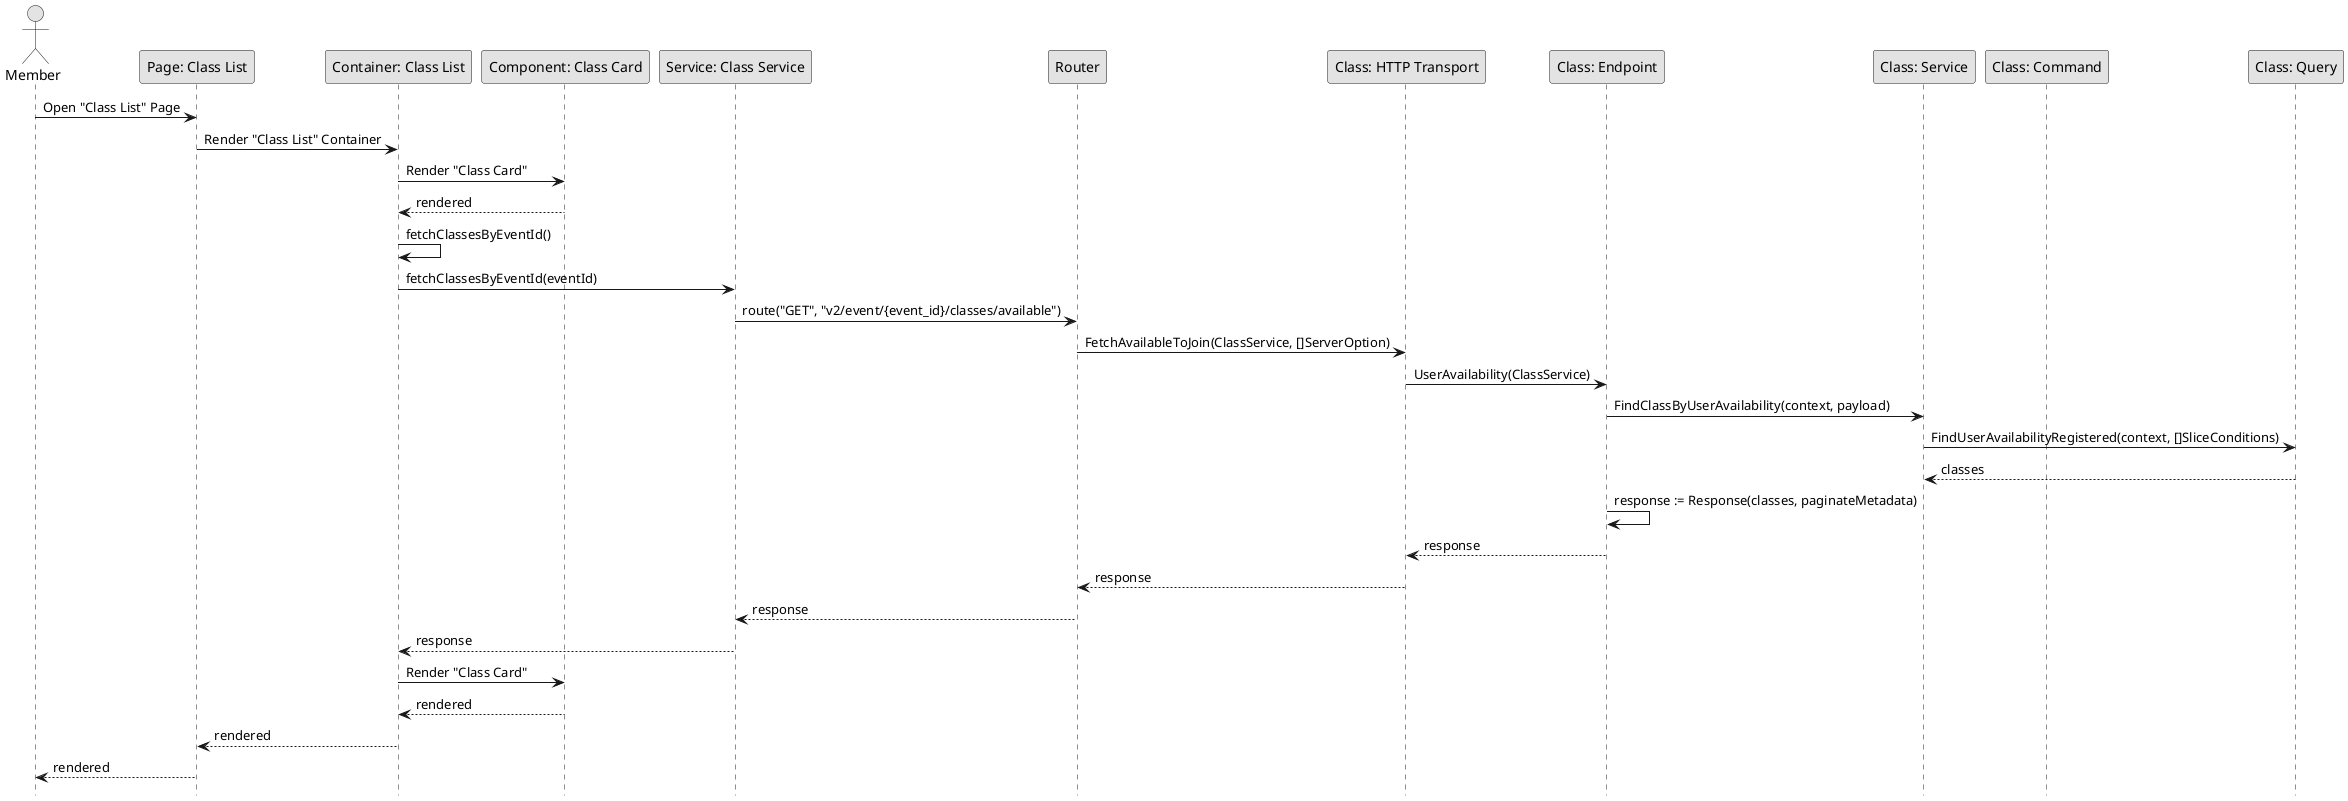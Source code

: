 @startuml GetClassBasedOnUserAvailability

skinparam Monochrome true
skinparam Shadowing false
hide footbox

actor Member
participant "Page: Class List" as ClassListPage
participant "Container: Class List" as ClassListContainer
participant "Component: Class Card" as ClassCard
participant "Service: Class Service" as FEClassService
participant "Router" as Router
participant "Class: HTTP Transport" as ClassHTTPTransport
participant "Class: Endpoint" as ClassEndpoint
participant "Class: Service" as ClassService
participant "Class: Command" as ClassCommand
participant "Class: Query" as ClassQuery

Member->ClassListPage: Open "Class List" Page
ClassListPage->ClassListContainer: Render "Class List" Container
ClassListContainer->ClassCard: Render "Class Card"
ClassCard-->ClassListContainer: rendered
ClassListContainer->ClassListContainer: fetchClassesByEventId()
ClassListContainer->FEClassService: fetchClassesByEventId(eventId)

FEClassService->Router: route("GET", "v2/event/{event_id}/classes/available")
Router->ClassHTTPTransport: FetchAvailableToJoin(ClassService, []ServerOption)
ClassHTTPTransport->ClassEndpoint: UserAvailability(ClassService)
ClassEndpoint->ClassService: FindClassByUserAvailability(context, payload)

ClassService->ClassQuery: FindUserAvailabilityRegistered(context, []SliceConditions)
ClassQuery-->ClassService: classes

ClassEndpoint->ClassEndpoint: response := Response(classes, paginateMetadata)
ClassEndpoint-->ClassHTTPTransport: response
ClassHTTPTransport-->Router: response
Router-->FEClassService: response
FEClassService-->ClassListContainer: response
ClassListContainer->ClassCard: Render "Class Card"
ClassCard-->ClassListContainer: rendered
ClassListContainer-->ClassListPage: rendered
ClassListPage-->Member: rendered

@enduml